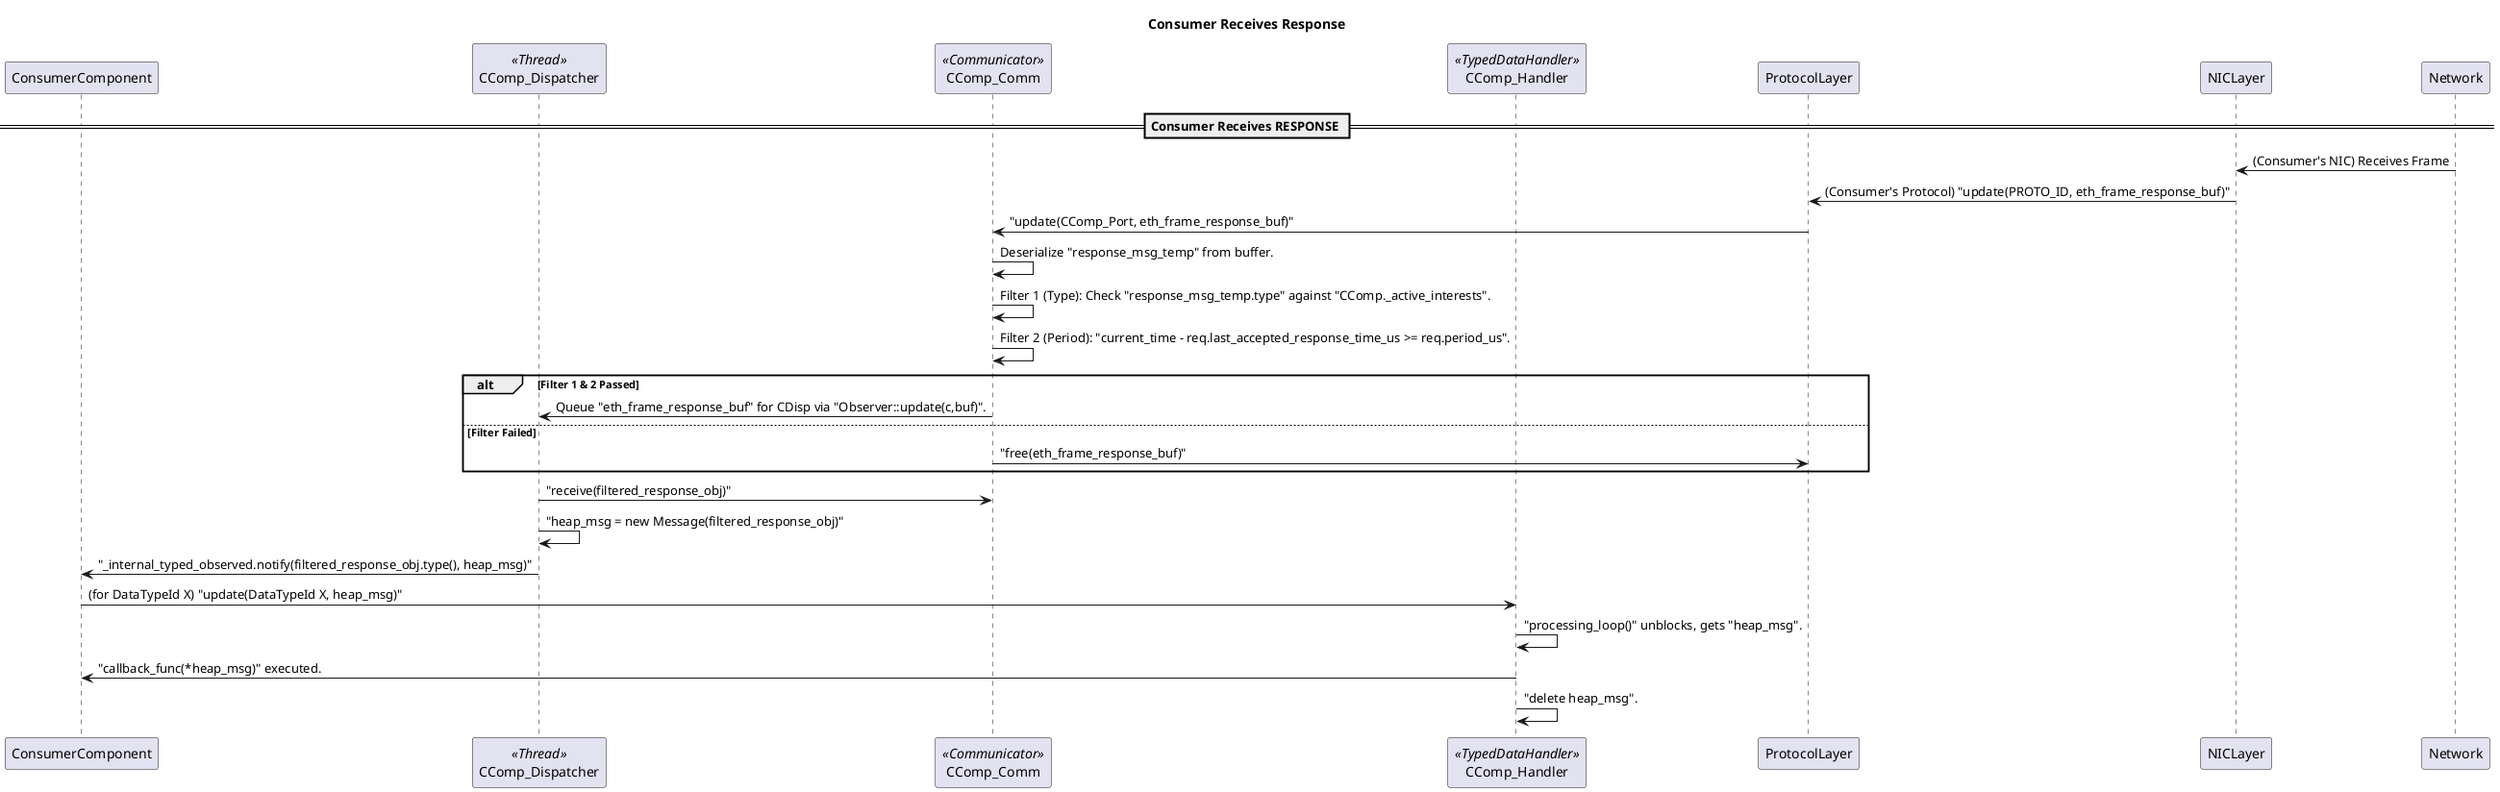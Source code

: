 @startuml Consumer Response Flow

title Consumer Receives Response

participant ConsumerComponent as CComp
participant CComp_Dispatcher as CDisp <<Thread>>
participant CComp_Comm as CComm <<Communicator>>
participant CComp_Handler as CHandler <<TypedDataHandler>>
participant ProtocolLayer as Proto
participant NICLayer as NIC
participant Network

== Consumer Receives RESPONSE ==

Network -> NIC : (Consumer's NIC) Receives Frame
NIC -> Proto : (Consumer's Protocol) "update(PROTO_ID, eth_frame_response_buf)"
Proto -> CComm : "update(CComp_Port, eth_frame_response_buf)"
CComm -> CComm : Deserialize "response_msg_temp" from buffer.
CComm -> CComm : Filter 1 (Type): Check "response_msg_temp.type" against "CComp._active_interests".
CComm -> CComm : Filter 2 (Period): "current_time - req.last_accepted_response_time_us >= req.period_us".
alt Filter 1 & 2 Passed
    CComm -> CDisp : Queue "eth_frame_response_buf" for CDisp via "Observer::update(c,buf)".
else Filter Failed
    CComm -> Proto : "free(eth_frame_response_buf)"
end

CDisp -> CComm : "receive(filtered_response_obj)"
CDisp -> CDisp : "heap_msg = new Message(filtered_response_obj)"
CDisp -> CComp : "_internal_typed_observed.notify(filtered_response_obj.type(), heap_msg)"
CComp -> CHandler : (for DataTypeId X) "update(DataTypeId X, heap_msg)"

CHandler -> CHandler : "processing_loop()" unblocks, gets "heap_msg".
CHandler -> CComp : "callback_func(*heap_msg)" executed.
CHandler -> CHandler : "delete heap_msg".

@enduml 